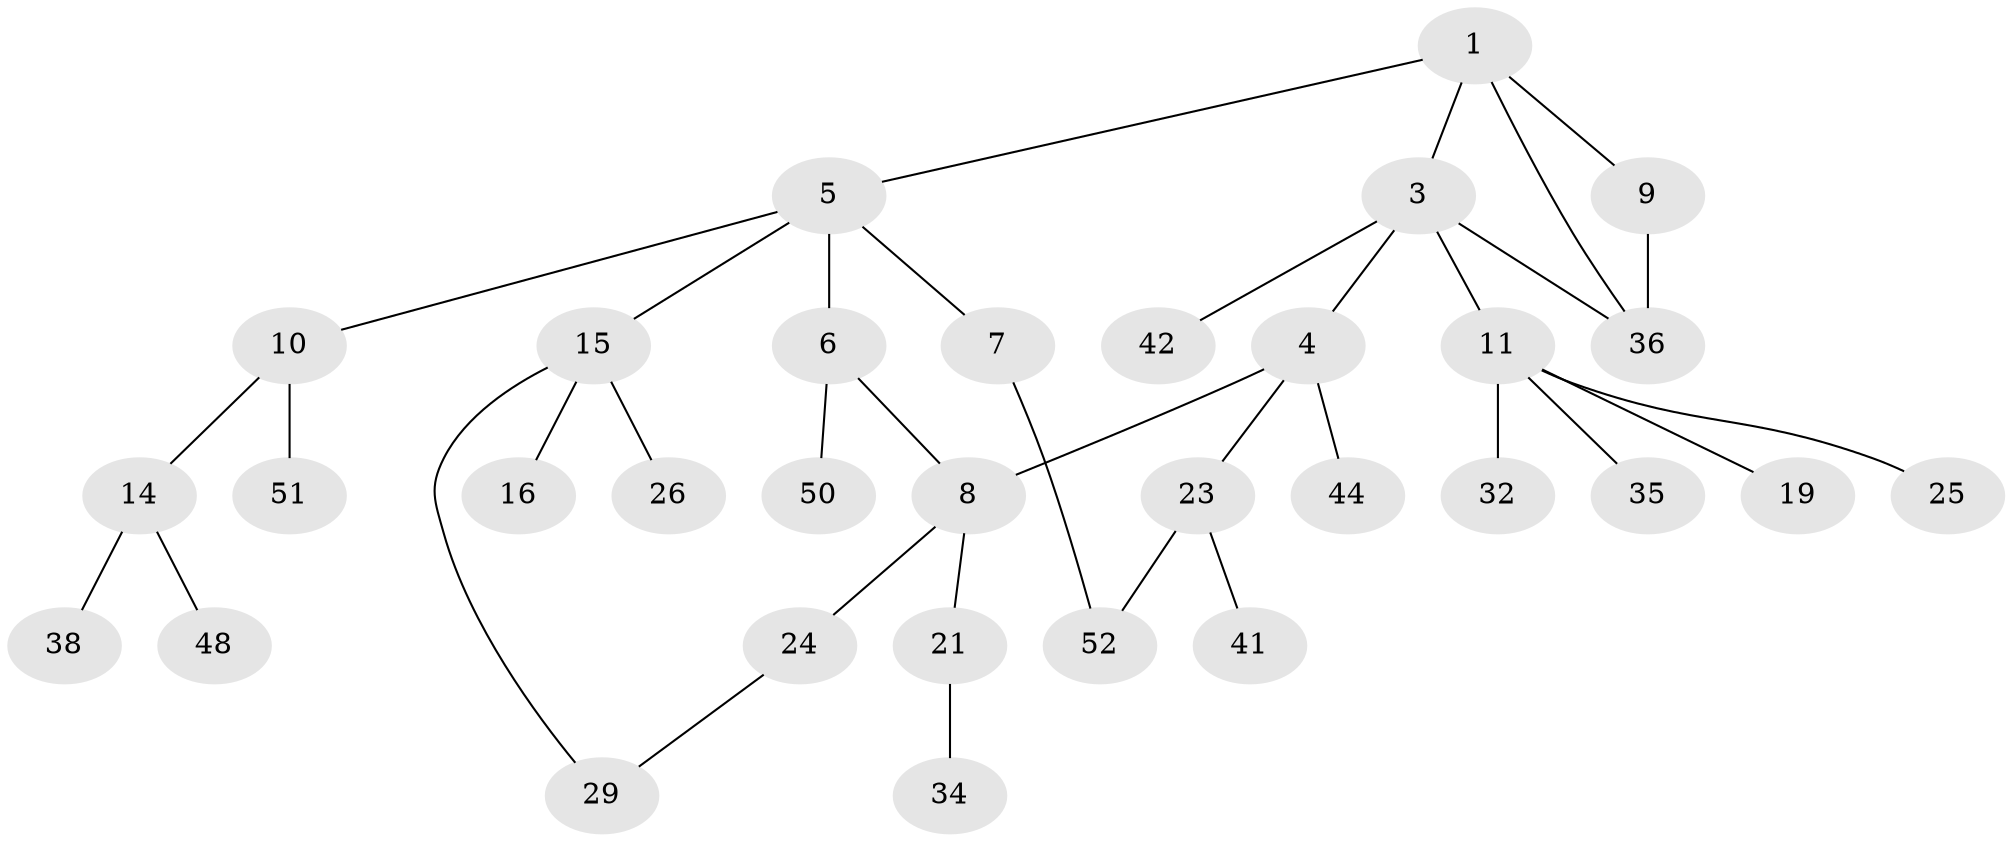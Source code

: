 // original degree distribution, {4: 0.07692307692307693, 2: 0.28846153846153844, 6: 0.019230769230769232, 5: 0.057692307692307696, 3: 0.17307692307692307, 1: 0.38461538461538464}
// Generated by graph-tools (version 1.1) at 2025/41/03/06/25 10:41:28]
// undirected, 32 vertices, 36 edges
graph export_dot {
graph [start="1"]
  node [color=gray90,style=filled];
  1 [super="+2"];
  3 [super="+49"];
  4 [super="+12"];
  5;
  6 [super="+20"];
  7 [super="+28"];
  8 [super="+13"];
  9 [super="+46"];
  10 [super="+18"];
  11 [super="+33"];
  14 [super="+27"];
  15 [super="+22"];
  16 [super="+17"];
  19;
  21 [super="+31"];
  23 [super="+39"];
  24 [super="+30"];
  25 [super="+43"];
  26;
  29 [super="+47"];
  32 [super="+37"];
  34;
  35;
  36 [super="+40"];
  38;
  41;
  42 [super="+45"];
  44;
  48;
  50;
  51;
  52;
  1 -- 3;
  1 -- 5;
  1 -- 36;
  1 -- 9;
  3 -- 4;
  3 -- 11;
  3 -- 42;
  3 -- 36;
  4 -- 8 [weight=2];
  4 -- 23;
  4 -- 44;
  5 -- 6;
  5 -- 7;
  5 -- 10;
  5 -- 15;
  6 -- 50;
  6 -- 8;
  7 -- 52;
  8 -- 21;
  8 -- 24;
  9 -- 36;
  10 -- 14;
  10 -- 51;
  11 -- 19;
  11 -- 25;
  11 -- 32;
  11 -- 35;
  14 -- 48;
  14 -- 38;
  15 -- 16;
  15 -- 26;
  15 -- 29;
  21 -- 34;
  23 -- 41;
  23 -- 52;
  24 -- 29;
}
